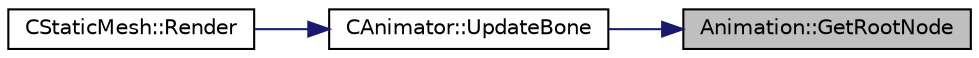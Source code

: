 digraph "Animation::GetRootNode"
{
 // LATEX_PDF_SIZE
  edge [fontname="Helvetica",fontsize="10",labelfontname="Helvetica",labelfontsize="10"];
  node [fontname="Helvetica",fontsize="10",shape=record];
  rankdir="RL";
  Node18 [label="Animation::GetRootNode",height=0.2,width=0.4,color="black", fillcolor="grey75", style="filled", fontcolor="black",tooltip="Get the root animation data (ie the information of the first frame of animation)"];
  Node18 -> Node19 [dir="back",color="midnightblue",fontsize="10",style="solid",fontname="Helvetica"];
  Node19 [label="CAnimator::UpdateBone",height=0.2,width=0.4,color="black", fillcolor="white", style="filled",URL="$class_c_animator.html#a3a822aa796022fe558d070d3b76a0184",tooltip="Update every bone in the animation with its new movements, and then update how that bone is drawn in ..."];
  Node19 -> Node20 [dir="back",color="midnightblue",fontsize="10",style="solid",fontname="Helvetica"];
  Node20 [label="CStaticMesh::Render",height=0.2,width=0.4,color="black", fillcolor="white", style="filled",URL="$class_c_static_mesh.html#a811c339becc8cff2323cfb0af8bf558c",tooltip="displays the mesh's model on the screen"];
}
